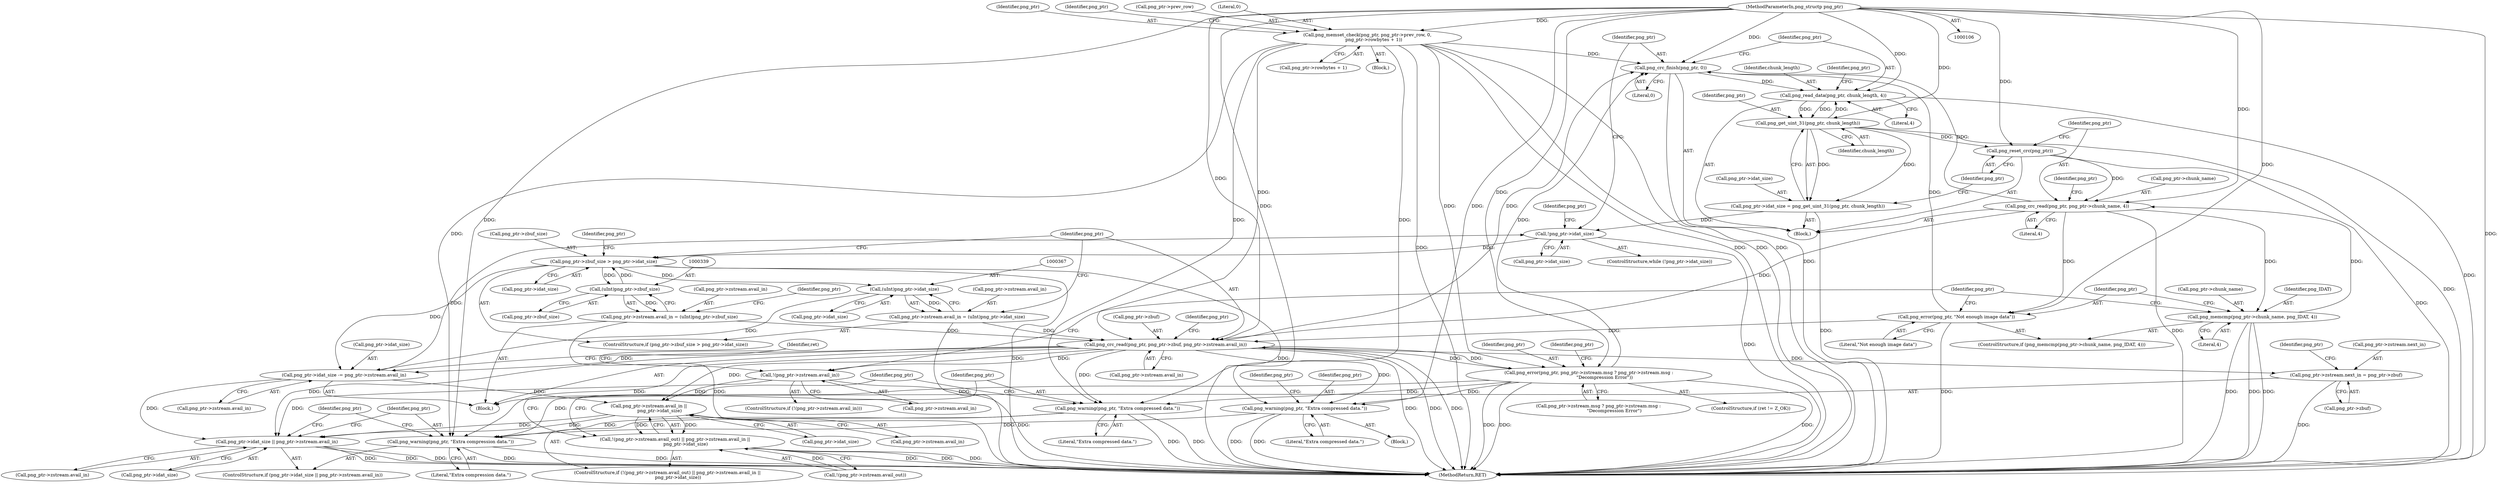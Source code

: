 digraph "0_Chrome_7f3d85b096f66870a15b37c2f40b219b2e292693_18@API" {
"1000147" [label="(Call,png_memset_check(png_ptr, png_ptr->prev_row, 0,\n         png_ptr->rowbytes + 1))"];
"1000107" [label="(MethodParameterIn,png_structp png_ptr)"];
"1000300" [label="(Call,png_crc_finish(png_ptr, 0))"];
"1000303" [label="(Call,png_read_data(png_ptr, chunk_length, 4))"];
"1000311" [label="(Call,png_get_uint_31(png_ptr, chunk_length))"];
"1000307" [label="(Call,png_ptr->idat_size = png_get_uint_31(png_ptr, chunk_length))"];
"1000294" [label="(Call,!png_ptr->idat_size)"];
"1000353" [label="(Call,png_ptr->zbuf_size > png_ptr->idat_size)"];
"1000338" [label="(Call,(uInt)png_ptr->zbuf_size)"];
"1000332" [label="(Call,png_ptr->zstream.avail_in = (uInt)png_ptr->zbuf_size)"];
"1000371" [label="(Call,png_crc_read(png_ptr, png_ptr->zbuf, png_ptr->zstream.avail_in))"];
"1000286" [label="(Call,!(png_ptr->zstream.avail_in))"];
"1000411" [label="(Call,png_ptr->zstream.avail_in ||\n               png_ptr->idat_size)"];
"1000404" [label="(Call,!(png_ptr->zstream.avail_out) || png_ptr->zstream.avail_in ||\n               png_ptr->idat_size)"];
"1000482" [label="(Call,png_ptr->idat_size || png_ptr->zstream.avail_in)"];
"1000343" [label="(Call,png_ptr->zstream.next_in = png_ptr->zbuf)"];
"1000381" [label="(Call,png_ptr->idat_size -= png_ptr->zstream.avail_in)"];
"1000420" [label="(Call,png_warning(png_ptr, \"Extra compressed data.\"))"];
"1000491" [label="(Call,png_warning(png_ptr, \"Extra compression data.\"))"];
"1000438" [label="(Call,png_error(png_ptr, png_ptr->zstream.msg ? png_ptr->zstream.msg :\n                      \"Decompression Error\"))"];
"1000460" [label="(Call,png_warning(png_ptr, \"Extra compressed data.\"))"];
"1000366" [label="(Call,(uInt)png_ptr->idat_size)"];
"1000360" [label="(Call,png_ptr->zstream.avail_in = (uInt)png_ptr->idat_size)"];
"1000314" [label="(Call,png_reset_crc(png_ptr))"];
"1000316" [label="(Call,png_crc_read(png_ptr, png_ptr->chunk_name, 4))"];
"1000323" [label="(Call,png_memcmp(png_ptr->chunk_name, png_IDAT, 4))"];
"1000329" [label="(Call,png_error(png_ptr, \"Not enough image data\"))"];
"1000309" [label="(Identifier,png_ptr)"];
"1000360" [label="(Call,png_ptr->zstream.avail_in = (uInt)png_ptr->idat_size)"];
"1000438" [label="(Call,png_error(png_ptr, png_ptr->zstream.msg ? png_ptr->zstream.msg :\n                      \"Decompression Error\"))"];
"1000460" [label="(Call,png_warning(png_ptr, \"Extra compressed data.\"))"];
"1000311" [label="(Call,png_get_uint_31(png_ptr, chunk_length))"];
"1000333" [label="(Call,png_ptr->zstream.avail_in)"];
"1000376" [label="(Call,png_ptr->zstream.avail_in)"];
"1000332" [label="(Call,png_ptr->zstream.avail_in = (uInt)png_ptr->zbuf_size)"];
"1000417" [label="(Call,png_ptr->idat_size)"];
"1000486" [label="(Call,png_ptr->zstream.avail_in)"];
"1000335" [label="(Identifier,png_ptr)"];
"1000285" [label="(ControlStructure,if (!(png_ptr->zstream.avail_in)))"];
"1000287" [label="(Call,png_ptr->zstream.avail_in)"];
"1000422" [label="(Literal,\"Extra compressed data.\")"];
"1000330" [label="(Identifier,png_ptr)"];
"1000382" [label="(Call,png_ptr->idat_size)"];
"1000295" [label="(Call,png_ptr->idat_size)"];
"1000318" [label="(Call,png_ptr->chunk_name)"];
"1000346" [label="(Identifier,png_ptr)"];
"1000331" [label="(Literal,\"Not enough image data\")"];
"1000294" [label="(Call,!png_ptr->idat_size)"];
"1000420" [label="(Call,png_warning(png_ptr, \"Extra compressed data.\"))"];
"1000456" [label="(Identifier,png_ptr)"];
"1000403" [label="(ControlStructure,if (!(png_ptr->zstream.avail_out) || png_ptr->zstream.avail_in ||\n               png_ptr->idat_size))"];
"1000373" [label="(Call,png_ptr->zbuf)"];
"1000343" [label="(Call,png_ptr->zstream.next_in = png_ptr->zbuf)"];
"1000465" [label="(Identifier,png_ptr)"];
"1000493" [label="(Literal,\"Extra compression data.\")"];
"1000483" [label="(Call,png_ptr->idat_size)"];
"1000404" [label="(Call,!(png_ptr->zstream.avail_out) || png_ptr->zstream.avail_in ||\n               png_ptr->idat_size)"];
"1000421" [label="(Identifier,png_ptr)"];
"1000439" [label="(Identifier,png_ptr)"];
"1000491" [label="(Call,png_warning(png_ptr, \"Extra compression data.\"))"];
"1000286" [label="(Call,!(png_ptr->zstream.avail_in))"];
"1000504" [label="(MethodReturn,RET)"];
"1000322" [label="(ControlStructure,if (png_memcmp(png_ptr->chunk_name, png_IDAT, 4)))"];
"1000462" [label="(Literal,\"Extra compressed data.\")"];
"1000352" [label="(ControlStructure,if (png_ptr->zbuf_size > png_ptr->idat_size))"];
"1000383" [label="(Identifier,png_ptr)"];
"1000315" [label="(Identifier,png_ptr)"];
"1000296" [label="(Identifier,png_ptr)"];
"1000338" [label="(Call,(uInt)png_ptr->zbuf_size)"];
"1000355" [label="(Identifier,png_ptr)"];
"1000305" [label="(Identifier,chunk_length)"];
"1000147" [label="(Call,png_memset_check(png_ptr, png_ptr->prev_row, 0,\n         png_ptr->rowbytes + 1))"];
"1000412" [label="(Call,png_ptr->zstream.avail_in)"];
"1000312" [label="(Identifier,png_ptr)"];
"1000292" [label="(Block,)"];
"1000411" [label="(Call,png_ptr->zstream.avail_in ||\n               png_ptr->idat_size)"];
"1000363" [label="(Identifier,png_ptr)"];
"1000349" [label="(Call,png_ptr->zbuf)"];
"1000153" [label="(Call,png_ptr->rowbytes + 1)"];
"1000461" [label="(Identifier,png_ptr)"];
"1000107" [label="(MethodParameterIn,png_structp png_ptr)"];
"1000371" [label="(Call,png_crc_read(png_ptr, png_ptr->zbuf, png_ptr->zstream.avail_in))"];
"1000316" [label="(Call,png_crc_read(png_ptr, png_ptr->chunk_name, 4))"];
"1000368" [label="(Call,png_ptr->idat_size)"];
"1000302" [label="(Literal,0)"];
"1000327" [label="(Identifier,png_IDAT)"];
"1000344" [label="(Call,png_ptr->zstream.next_in)"];
"1000372" [label="(Identifier,png_ptr)"];
"1000340" [label="(Call,png_ptr->zbuf_size)"];
"1000492" [label="(Identifier,png_ptr)"];
"1000354" [label="(Call,png_ptr->zbuf_size)"];
"1000303" [label="(Call,png_read_data(png_ptr, chunk_length, 4))"];
"1000162" [label="(Identifier,png_ptr)"];
"1000425" [label="(Identifier,png_ptr)"];
"1000381" [label="(Call,png_ptr->idat_size -= png_ptr->zstream.avail_in)"];
"1000497" [label="(Identifier,png_ptr)"];
"1000293" [label="(ControlStructure,while (!png_ptr->idat_size))"];
"1000357" [label="(Call,png_ptr->idat_size)"];
"1000314" [label="(Call,png_reset_crc(png_ptr))"];
"1000481" [label="(ControlStructure,if (png_ptr->idat_size || png_ptr->zstream.avail_in))"];
"1000459" [label="(Block,)"];
"1000308" [label="(Call,png_ptr->idat_size)"];
"1000324" [label="(Call,png_ptr->chunk_name)"];
"1000298" [label="(Block,)"];
"1000323" [label="(Call,png_memcmp(png_ptr->chunk_name, png_IDAT, 4))"];
"1000149" [label="(Call,png_ptr->prev_row)"];
"1000141" [label="(Block,)"];
"1000482" [label="(Call,png_ptr->idat_size || png_ptr->zstream.avail_in)"];
"1000313" [label="(Identifier,chunk_length)"];
"1000366" [label="(Call,(uInt)png_ptr->idat_size)"];
"1000361" [label="(Call,png_ptr->zstream.avail_in)"];
"1000300" [label="(Call,png_crc_finish(png_ptr, 0))"];
"1000317" [label="(Identifier,png_ptr)"];
"1000329" [label="(Call,png_error(png_ptr, \"Not enough image data\"))"];
"1000353" [label="(Call,png_ptr->zbuf_size > png_ptr->idat_size)"];
"1000304" [label="(Identifier,png_ptr)"];
"1000306" [label="(Literal,4)"];
"1000434" [label="(ControlStructure,if (ret != Z_OK))"];
"1000385" [label="(Call,png_ptr->zstream.avail_in)"];
"1000152" [label="(Literal,0)"];
"1000391" [label="(Identifier,ret)"];
"1000325" [label="(Identifier,png_ptr)"];
"1000321" [label="(Literal,4)"];
"1000148" [label="(Identifier,png_ptr)"];
"1000405" [label="(Call,!(png_ptr->zstream.avail_out))"];
"1000307" [label="(Call,png_ptr->idat_size = png_get_uint_31(png_ptr, chunk_length))"];
"1000328" [label="(Literal,4)"];
"1000301" [label="(Identifier,png_ptr)"];
"1000440" [label="(Call,png_ptr->zstream.msg ? png_ptr->zstream.msg :\n                      \"Decompression Error\")"];
"1000147" -> "1000141"  [label="AST: "];
"1000147" -> "1000153"  [label="CFG: "];
"1000148" -> "1000147"  [label="AST: "];
"1000149" -> "1000147"  [label="AST: "];
"1000152" -> "1000147"  [label="AST: "];
"1000153" -> "1000147"  [label="AST: "];
"1000162" -> "1000147"  [label="CFG: "];
"1000147" -> "1000504"  [label="DDG: "];
"1000147" -> "1000504"  [label="DDG: "];
"1000147" -> "1000504"  [label="DDG: "];
"1000147" -> "1000504"  [label="DDG: "];
"1000107" -> "1000147"  [label="DDG: "];
"1000147" -> "1000300"  [label="DDG: "];
"1000147" -> "1000371"  [label="DDG: "];
"1000147" -> "1000420"  [label="DDG: "];
"1000147" -> "1000438"  [label="DDG: "];
"1000147" -> "1000460"  [label="DDG: "];
"1000147" -> "1000491"  [label="DDG: "];
"1000107" -> "1000106"  [label="AST: "];
"1000107" -> "1000504"  [label="DDG: "];
"1000107" -> "1000300"  [label="DDG: "];
"1000107" -> "1000303"  [label="DDG: "];
"1000107" -> "1000311"  [label="DDG: "];
"1000107" -> "1000314"  [label="DDG: "];
"1000107" -> "1000316"  [label="DDG: "];
"1000107" -> "1000329"  [label="DDG: "];
"1000107" -> "1000371"  [label="DDG: "];
"1000107" -> "1000420"  [label="DDG: "];
"1000107" -> "1000438"  [label="DDG: "];
"1000107" -> "1000460"  [label="DDG: "];
"1000107" -> "1000491"  [label="DDG: "];
"1000300" -> "1000298"  [label="AST: "];
"1000300" -> "1000302"  [label="CFG: "];
"1000301" -> "1000300"  [label="AST: "];
"1000302" -> "1000300"  [label="AST: "];
"1000304" -> "1000300"  [label="CFG: "];
"1000300" -> "1000504"  [label="DDG: "];
"1000329" -> "1000300"  [label="DDG: "];
"1000316" -> "1000300"  [label="DDG: "];
"1000371" -> "1000300"  [label="DDG: "];
"1000438" -> "1000300"  [label="DDG: "];
"1000300" -> "1000303"  [label="DDG: "];
"1000303" -> "1000298"  [label="AST: "];
"1000303" -> "1000306"  [label="CFG: "];
"1000304" -> "1000303"  [label="AST: "];
"1000305" -> "1000303"  [label="AST: "];
"1000306" -> "1000303"  [label="AST: "];
"1000309" -> "1000303"  [label="CFG: "];
"1000303" -> "1000504"  [label="DDG: "];
"1000311" -> "1000303"  [label="DDG: "];
"1000303" -> "1000311"  [label="DDG: "];
"1000303" -> "1000311"  [label="DDG: "];
"1000311" -> "1000307"  [label="AST: "];
"1000311" -> "1000313"  [label="CFG: "];
"1000312" -> "1000311"  [label="AST: "];
"1000313" -> "1000311"  [label="AST: "];
"1000307" -> "1000311"  [label="CFG: "];
"1000311" -> "1000504"  [label="DDG: "];
"1000311" -> "1000307"  [label="DDG: "];
"1000311" -> "1000307"  [label="DDG: "];
"1000311" -> "1000314"  [label="DDG: "];
"1000307" -> "1000298"  [label="AST: "];
"1000308" -> "1000307"  [label="AST: "];
"1000315" -> "1000307"  [label="CFG: "];
"1000307" -> "1000504"  [label="DDG: "];
"1000307" -> "1000294"  [label="DDG: "];
"1000294" -> "1000293"  [label="AST: "];
"1000294" -> "1000295"  [label="CFG: "];
"1000295" -> "1000294"  [label="AST: "];
"1000301" -> "1000294"  [label="CFG: "];
"1000335" -> "1000294"  [label="CFG: "];
"1000294" -> "1000504"  [label="DDG: "];
"1000381" -> "1000294"  [label="DDG: "];
"1000294" -> "1000353"  [label="DDG: "];
"1000353" -> "1000352"  [label="AST: "];
"1000353" -> "1000357"  [label="CFG: "];
"1000354" -> "1000353"  [label="AST: "];
"1000357" -> "1000353"  [label="AST: "];
"1000363" -> "1000353"  [label="CFG: "];
"1000372" -> "1000353"  [label="CFG: "];
"1000353" -> "1000504"  [label="DDG: "];
"1000353" -> "1000504"  [label="DDG: "];
"1000353" -> "1000338"  [label="DDG: "];
"1000338" -> "1000353"  [label="DDG: "];
"1000353" -> "1000366"  [label="DDG: "];
"1000353" -> "1000381"  [label="DDG: "];
"1000338" -> "1000332"  [label="AST: "];
"1000338" -> "1000340"  [label="CFG: "];
"1000339" -> "1000338"  [label="AST: "];
"1000340" -> "1000338"  [label="AST: "];
"1000332" -> "1000338"  [label="CFG: "];
"1000338" -> "1000332"  [label="DDG: "];
"1000332" -> "1000292"  [label="AST: "];
"1000333" -> "1000332"  [label="AST: "];
"1000346" -> "1000332"  [label="CFG: "];
"1000332" -> "1000504"  [label="DDG: "];
"1000332" -> "1000371"  [label="DDG: "];
"1000371" -> "1000292"  [label="AST: "];
"1000371" -> "1000376"  [label="CFG: "];
"1000372" -> "1000371"  [label="AST: "];
"1000373" -> "1000371"  [label="AST: "];
"1000376" -> "1000371"  [label="AST: "];
"1000383" -> "1000371"  [label="CFG: "];
"1000371" -> "1000504"  [label="DDG: "];
"1000371" -> "1000504"  [label="DDG: "];
"1000371" -> "1000504"  [label="DDG: "];
"1000371" -> "1000286"  [label="DDG: "];
"1000371" -> "1000343"  [label="DDG: "];
"1000329" -> "1000371"  [label="DDG: "];
"1000316" -> "1000371"  [label="DDG: "];
"1000438" -> "1000371"  [label="DDG: "];
"1000360" -> "1000371"  [label="DDG: "];
"1000371" -> "1000381"  [label="DDG: "];
"1000371" -> "1000411"  [label="DDG: "];
"1000371" -> "1000420"  [label="DDG: "];
"1000371" -> "1000438"  [label="DDG: "];
"1000371" -> "1000460"  [label="DDG: "];
"1000371" -> "1000482"  [label="DDG: "];
"1000371" -> "1000491"  [label="DDG: "];
"1000286" -> "1000285"  [label="AST: "];
"1000286" -> "1000287"  [label="CFG: "];
"1000287" -> "1000286"  [label="AST: "];
"1000296" -> "1000286"  [label="CFG: "];
"1000391" -> "1000286"  [label="CFG: "];
"1000286" -> "1000504"  [label="DDG: "];
"1000286" -> "1000411"  [label="DDG: "];
"1000286" -> "1000482"  [label="DDG: "];
"1000411" -> "1000404"  [label="AST: "];
"1000411" -> "1000412"  [label="CFG: "];
"1000411" -> "1000417"  [label="CFG: "];
"1000412" -> "1000411"  [label="AST: "];
"1000417" -> "1000411"  [label="AST: "];
"1000404" -> "1000411"  [label="CFG: "];
"1000411" -> "1000404"  [label="DDG: "];
"1000411" -> "1000404"  [label="DDG: "];
"1000381" -> "1000411"  [label="DDG: "];
"1000411" -> "1000482"  [label="DDG: "];
"1000411" -> "1000482"  [label="DDG: "];
"1000404" -> "1000403"  [label="AST: "];
"1000404" -> "1000405"  [label="CFG: "];
"1000405" -> "1000404"  [label="AST: "];
"1000421" -> "1000404"  [label="CFG: "];
"1000425" -> "1000404"  [label="CFG: "];
"1000404" -> "1000504"  [label="DDG: "];
"1000404" -> "1000504"  [label="DDG: "];
"1000404" -> "1000504"  [label="DDG: "];
"1000405" -> "1000404"  [label="DDG: "];
"1000482" -> "1000481"  [label="AST: "];
"1000482" -> "1000483"  [label="CFG: "];
"1000482" -> "1000486"  [label="CFG: "];
"1000483" -> "1000482"  [label="AST: "];
"1000486" -> "1000482"  [label="AST: "];
"1000492" -> "1000482"  [label="CFG: "];
"1000497" -> "1000482"  [label="CFG: "];
"1000482" -> "1000504"  [label="DDG: "];
"1000482" -> "1000504"  [label="DDG: "];
"1000482" -> "1000504"  [label="DDG: "];
"1000381" -> "1000482"  [label="DDG: "];
"1000343" -> "1000292"  [label="AST: "];
"1000343" -> "1000349"  [label="CFG: "];
"1000344" -> "1000343"  [label="AST: "];
"1000349" -> "1000343"  [label="AST: "];
"1000355" -> "1000343"  [label="CFG: "];
"1000343" -> "1000504"  [label="DDG: "];
"1000381" -> "1000292"  [label="AST: "];
"1000381" -> "1000385"  [label="CFG: "];
"1000382" -> "1000381"  [label="AST: "];
"1000385" -> "1000381"  [label="AST: "];
"1000391" -> "1000381"  [label="CFG: "];
"1000366" -> "1000381"  [label="DDG: "];
"1000420" -> "1000403"  [label="AST: "];
"1000420" -> "1000422"  [label="CFG: "];
"1000421" -> "1000420"  [label="AST: "];
"1000422" -> "1000420"  [label="AST: "];
"1000425" -> "1000420"  [label="CFG: "];
"1000420" -> "1000504"  [label="DDG: "];
"1000420" -> "1000504"  [label="DDG: "];
"1000438" -> "1000420"  [label="DDG: "];
"1000420" -> "1000491"  [label="DDG: "];
"1000491" -> "1000481"  [label="AST: "];
"1000491" -> "1000493"  [label="CFG: "];
"1000492" -> "1000491"  [label="AST: "];
"1000493" -> "1000491"  [label="AST: "];
"1000497" -> "1000491"  [label="CFG: "];
"1000491" -> "1000504"  [label="DDG: "];
"1000491" -> "1000504"  [label="DDG: "];
"1000460" -> "1000491"  [label="DDG: "];
"1000438" -> "1000491"  [label="DDG: "];
"1000438" -> "1000434"  [label="AST: "];
"1000438" -> "1000440"  [label="CFG: "];
"1000439" -> "1000438"  [label="AST: "];
"1000440" -> "1000438"  [label="AST: "];
"1000456" -> "1000438"  [label="CFG: "];
"1000438" -> "1000504"  [label="DDG: "];
"1000438" -> "1000504"  [label="DDG: "];
"1000438" -> "1000504"  [label="DDG: "];
"1000438" -> "1000460"  [label="DDG: "];
"1000460" -> "1000459"  [label="AST: "];
"1000460" -> "1000462"  [label="CFG: "];
"1000461" -> "1000460"  [label="AST: "];
"1000462" -> "1000460"  [label="AST: "];
"1000465" -> "1000460"  [label="CFG: "];
"1000460" -> "1000504"  [label="DDG: "];
"1000460" -> "1000504"  [label="DDG: "];
"1000366" -> "1000360"  [label="AST: "];
"1000366" -> "1000368"  [label="CFG: "];
"1000367" -> "1000366"  [label="AST: "];
"1000368" -> "1000366"  [label="AST: "];
"1000360" -> "1000366"  [label="CFG: "];
"1000366" -> "1000360"  [label="DDG: "];
"1000360" -> "1000352"  [label="AST: "];
"1000361" -> "1000360"  [label="AST: "];
"1000372" -> "1000360"  [label="CFG: "];
"1000360" -> "1000504"  [label="DDG: "];
"1000314" -> "1000298"  [label="AST: "];
"1000314" -> "1000315"  [label="CFG: "];
"1000315" -> "1000314"  [label="AST: "];
"1000317" -> "1000314"  [label="CFG: "];
"1000314" -> "1000504"  [label="DDG: "];
"1000314" -> "1000316"  [label="DDG: "];
"1000316" -> "1000298"  [label="AST: "];
"1000316" -> "1000321"  [label="CFG: "];
"1000317" -> "1000316"  [label="AST: "];
"1000318" -> "1000316"  [label="AST: "];
"1000321" -> "1000316"  [label="AST: "];
"1000325" -> "1000316"  [label="CFG: "];
"1000316" -> "1000504"  [label="DDG: "];
"1000323" -> "1000316"  [label="DDG: "];
"1000316" -> "1000323"  [label="DDG: "];
"1000316" -> "1000329"  [label="DDG: "];
"1000323" -> "1000322"  [label="AST: "];
"1000323" -> "1000328"  [label="CFG: "];
"1000324" -> "1000323"  [label="AST: "];
"1000327" -> "1000323"  [label="AST: "];
"1000328" -> "1000323"  [label="AST: "];
"1000296" -> "1000323"  [label="CFG: "];
"1000330" -> "1000323"  [label="CFG: "];
"1000323" -> "1000504"  [label="DDG: "];
"1000323" -> "1000504"  [label="DDG: "];
"1000323" -> "1000504"  [label="DDG: "];
"1000329" -> "1000322"  [label="AST: "];
"1000329" -> "1000331"  [label="CFG: "];
"1000330" -> "1000329"  [label="AST: "];
"1000331" -> "1000329"  [label="AST: "];
"1000296" -> "1000329"  [label="CFG: "];
"1000329" -> "1000504"  [label="DDG: "];
}

